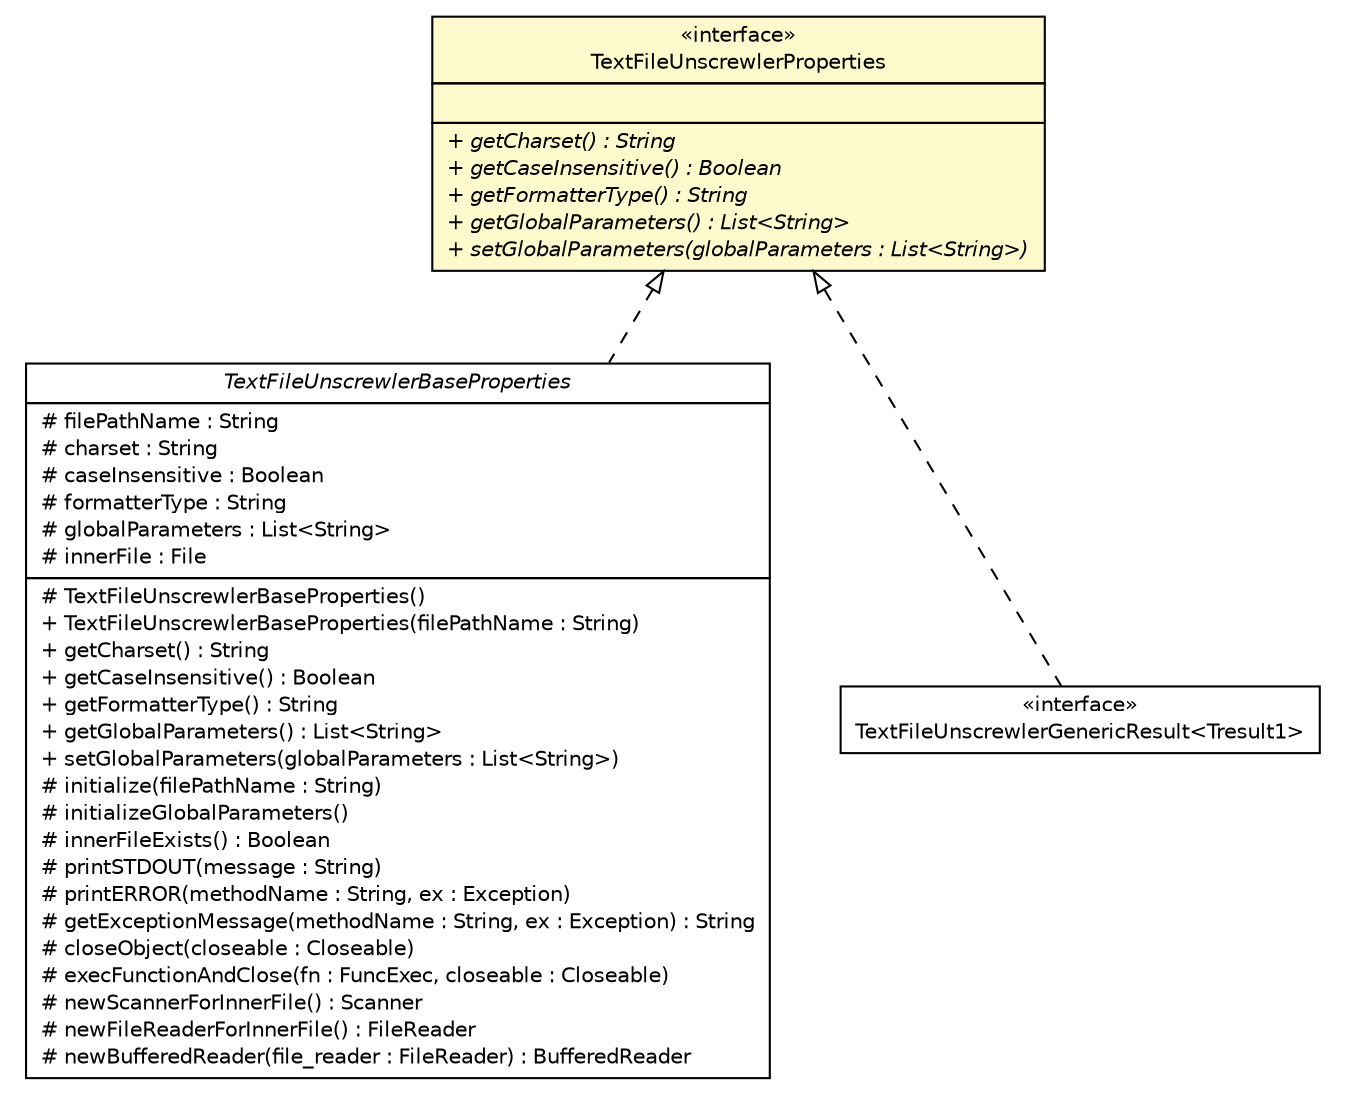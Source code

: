 #!/usr/local/bin/dot
#
# Class diagram 
# Generated by UMLGraph version R5_6-24-gf6e263 (http://www.umlgraph.org/)
#

digraph G {
	edge [fontname="Helvetica",fontsize=10,labelfontname="Helvetica",labelfontsize=10];
	node [fontname="Helvetica",fontsize=10,shape=plaintext];
	nodesep=0.25;
	ranksep=0.5;
	// org.apache.clusterbr.proc.impbase.TextFileUnscrewlerBaseProperties
	c398 [label=<<table title="org.apache.clusterbr.proc.impbase.TextFileUnscrewlerBaseProperties" border="0" cellborder="1" cellspacing="0" cellpadding="2" port="p" href="../impbase/TextFileUnscrewlerBaseProperties.html">
		<tr><td><table border="0" cellspacing="0" cellpadding="1">
<tr><td align="center" balign="center"><font face="Helvetica-Oblique"> TextFileUnscrewlerBaseProperties </font></td></tr>
		</table></td></tr>
		<tr><td><table border="0" cellspacing="0" cellpadding="1">
<tr><td align="left" balign="left"> # filePathName : String </td></tr>
<tr><td align="left" balign="left"> # charset : String </td></tr>
<tr><td align="left" balign="left"> # caseInsensitive : Boolean </td></tr>
<tr><td align="left" balign="left"> # formatterType : String </td></tr>
<tr><td align="left" balign="left"> # globalParameters : List&lt;String&gt; </td></tr>
<tr><td align="left" balign="left"> # innerFile : File </td></tr>
		</table></td></tr>
		<tr><td><table border="0" cellspacing="0" cellpadding="1">
<tr><td align="left" balign="left"> # TextFileUnscrewlerBaseProperties() </td></tr>
<tr><td align="left" balign="left"> + TextFileUnscrewlerBaseProperties(filePathName : String) </td></tr>
<tr><td align="left" balign="left"> + getCharset() : String </td></tr>
<tr><td align="left" balign="left"> + getCaseInsensitive() : Boolean </td></tr>
<tr><td align="left" balign="left"> + getFormatterType() : String </td></tr>
<tr><td align="left" balign="left"> + getGlobalParameters() : List&lt;String&gt; </td></tr>
<tr><td align="left" balign="left"> + setGlobalParameters(globalParameters : List&lt;String&gt;) </td></tr>
<tr><td align="left" balign="left"> # initialize(filePathName : String) </td></tr>
<tr><td align="left" balign="left"> # initializeGlobalParameters() </td></tr>
<tr><td align="left" balign="left"> # innerFileExists() : Boolean </td></tr>
<tr><td align="left" balign="left"> # printSTDOUT(message : String) </td></tr>
<tr><td align="left" balign="left"> # printERROR(methodName : String, ex : Exception) </td></tr>
<tr><td align="left" balign="left"> # getExceptionMessage(methodName : String, ex : Exception) : String </td></tr>
<tr><td align="left" balign="left"> # closeObject(closeable : Closeable) </td></tr>
<tr><td align="left" balign="left"> # execFunctionAndClose(fn : FuncExec, closeable : Closeable) </td></tr>
<tr><td align="left" balign="left"> # newScannerForInnerFile() : Scanner </td></tr>
<tr><td align="left" balign="left"> # newFileReaderForInnerFile() : FileReader </td></tr>
<tr><td align="left" balign="left"> # newBufferedReader(file_reader : FileReader) : BufferedReader </td></tr>
		</table></td></tr>
		</table>>, URL="../impbase/TextFileUnscrewlerBaseProperties.html", fontname="Helvetica", fontcolor="black", fontsize=10.0];
	// org.apache.clusterbr.proc.ifc.TextFileUnscrewlerProperties
	c406 [label=<<table title="org.apache.clusterbr.proc.ifc.TextFileUnscrewlerProperties" border="0" cellborder="1" cellspacing="0" cellpadding="2" port="p" bgcolor="lemonChiffon" href="./TextFileUnscrewlerProperties.html">
		<tr><td><table border="0" cellspacing="0" cellpadding="1">
<tr><td align="center" balign="center"> &#171;interface&#187; </td></tr>
<tr><td align="center" balign="center"> TextFileUnscrewlerProperties </td></tr>
		</table></td></tr>
		<tr><td><table border="0" cellspacing="0" cellpadding="1">
<tr><td align="left" balign="left">  </td></tr>
		</table></td></tr>
		<tr><td><table border="0" cellspacing="0" cellpadding="1">
<tr><td align="left" balign="left"><font face="Helvetica-Oblique" point-size="10.0"> + getCharset() : String </font></td></tr>
<tr><td align="left" balign="left"><font face="Helvetica-Oblique" point-size="10.0"> + getCaseInsensitive() : Boolean </font></td></tr>
<tr><td align="left" balign="left"><font face="Helvetica-Oblique" point-size="10.0"> + getFormatterType() : String </font></td></tr>
<tr><td align="left" balign="left"><font face="Helvetica-Oblique" point-size="10.0"> + getGlobalParameters() : List&lt;String&gt; </font></td></tr>
<tr><td align="left" balign="left"><font face="Helvetica-Oblique" point-size="10.0"> + setGlobalParameters(globalParameters : List&lt;String&gt;) </font></td></tr>
		</table></td></tr>
		</table>>, URL="./TextFileUnscrewlerProperties.html", fontname="Helvetica", fontcolor="black", fontsize=10.0];
	// org.apache.clusterbr.proc.ifc.TextFileUnscrewlerGenericResult<Tresult1>
	c409 [label=<<table title="org.apache.clusterbr.proc.ifc.TextFileUnscrewlerGenericResult" border="0" cellborder="1" cellspacing="0" cellpadding="2" port="p" href="./TextFileUnscrewlerGenericResult.html">
		<tr><td><table border="0" cellspacing="0" cellpadding="1">
<tr><td align="center" balign="center"> &#171;interface&#187; </td></tr>
<tr><td align="center" balign="center"> TextFileUnscrewlerGenericResult&lt;Tresult1&gt; </td></tr>
		</table></td></tr>
		</table>>, URL="./TextFileUnscrewlerGenericResult.html", fontname="Helvetica", fontcolor="black", fontsize=10.0];
	//org.apache.clusterbr.proc.impbase.TextFileUnscrewlerBaseProperties implements org.apache.clusterbr.proc.ifc.TextFileUnscrewlerProperties
	c406:p -> c398:p [dir=back,arrowtail=empty,style=dashed];
	//org.apache.clusterbr.proc.ifc.TextFileUnscrewlerGenericResult<Tresult1> implements org.apache.clusterbr.proc.ifc.TextFileUnscrewlerProperties
	c406:p -> c409:p [dir=back,arrowtail=empty,style=dashed];
}

